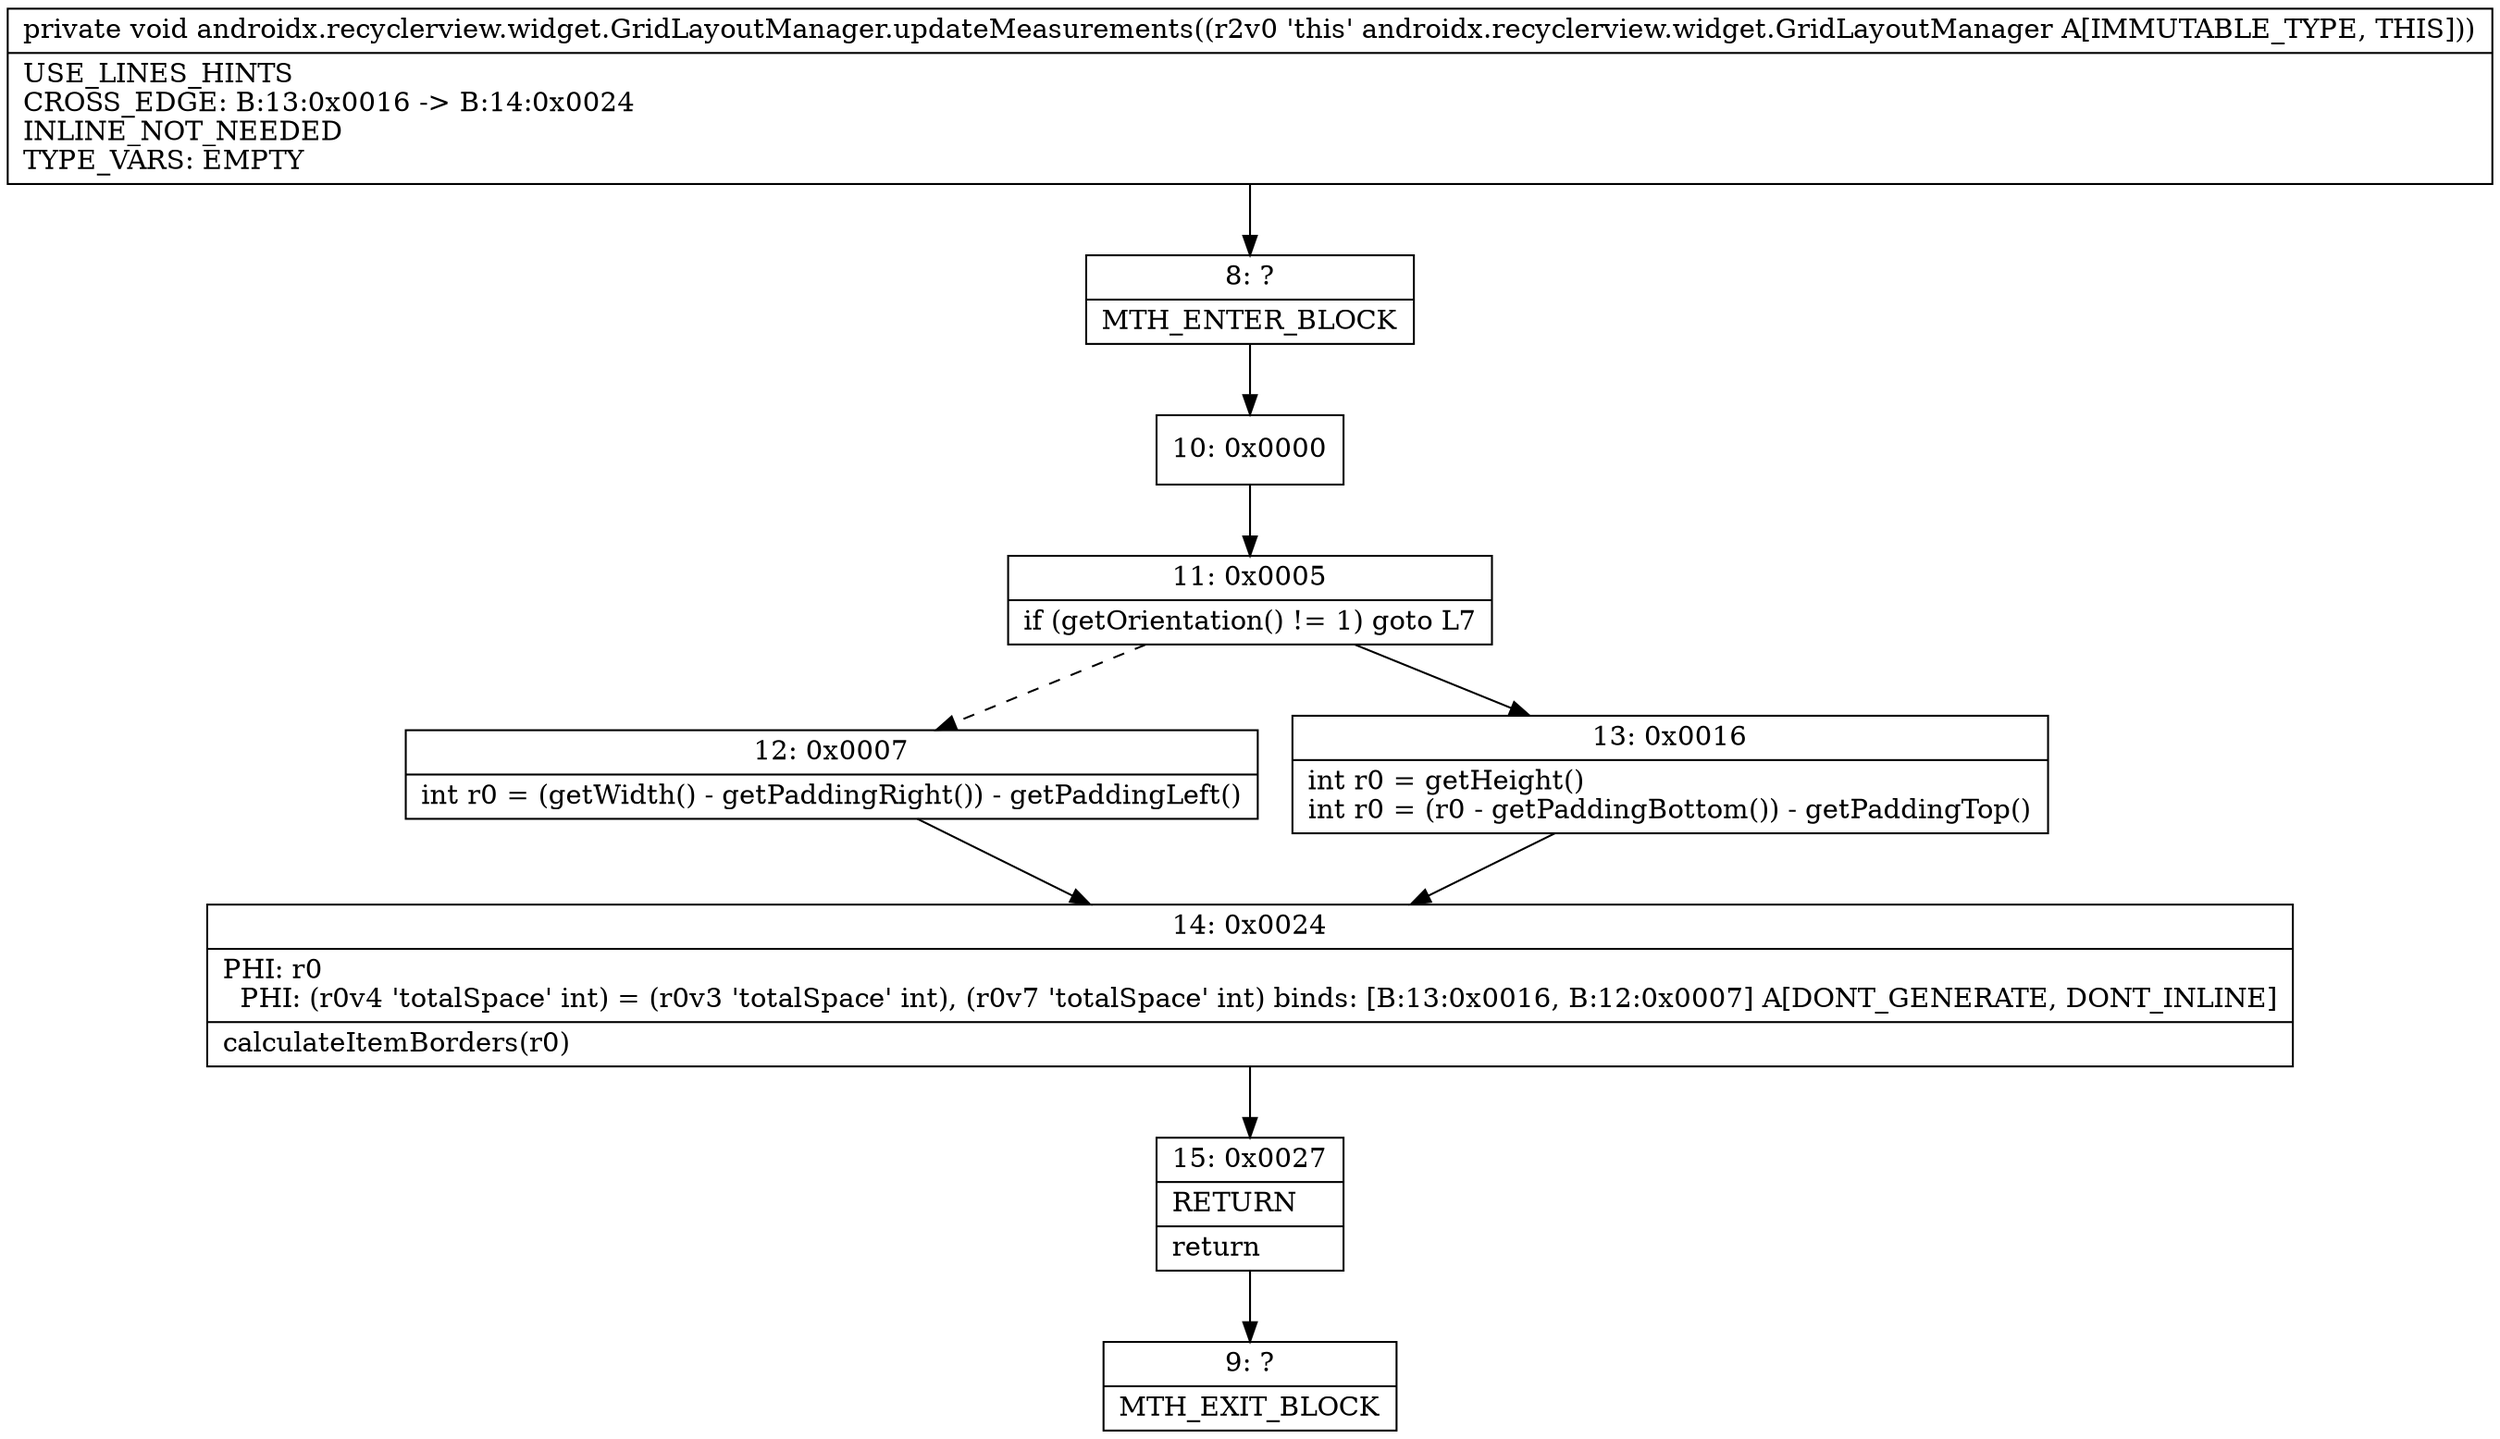 digraph "CFG forandroidx.recyclerview.widget.GridLayoutManager.updateMeasurements()V" {
Node_8 [shape=record,label="{8\:\ ?|MTH_ENTER_BLOCK\l}"];
Node_10 [shape=record,label="{10\:\ 0x0000}"];
Node_11 [shape=record,label="{11\:\ 0x0005|if (getOrientation() != 1) goto L7\l}"];
Node_12 [shape=record,label="{12\:\ 0x0007|int r0 = (getWidth() \- getPaddingRight()) \- getPaddingLeft()\l}"];
Node_14 [shape=record,label="{14\:\ 0x0024|PHI: r0 \l  PHI: (r0v4 'totalSpace' int) = (r0v3 'totalSpace' int), (r0v7 'totalSpace' int) binds: [B:13:0x0016, B:12:0x0007] A[DONT_GENERATE, DONT_INLINE]\l|calculateItemBorders(r0)\l}"];
Node_15 [shape=record,label="{15\:\ 0x0027|RETURN\l|return\l}"];
Node_9 [shape=record,label="{9\:\ ?|MTH_EXIT_BLOCK\l}"];
Node_13 [shape=record,label="{13\:\ 0x0016|int r0 = getHeight()\lint r0 = (r0 \- getPaddingBottom()) \- getPaddingTop()\l}"];
MethodNode[shape=record,label="{private void androidx.recyclerview.widget.GridLayoutManager.updateMeasurements((r2v0 'this' androidx.recyclerview.widget.GridLayoutManager A[IMMUTABLE_TYPE, THIS]))  | USE_LINES_HINTS\lCROSS_EDGE: B:13:0x0016 \-\> B:14:0x0024\lINLINE_NOT_NEEDED\lTYPE_VARS: EMPTY\l}"];
MethodNode -> Node_8;Node_8 -> Node_10;
Node_10 -> Node_11;
Node_11 -> Node_12[style=dashed];
Node_11 -> Node_13;
Node_12 -> Node_14;
Node_14 -> Node_15;
Node_15 -> Node_9;
Node_13 -> Node_14;
}

